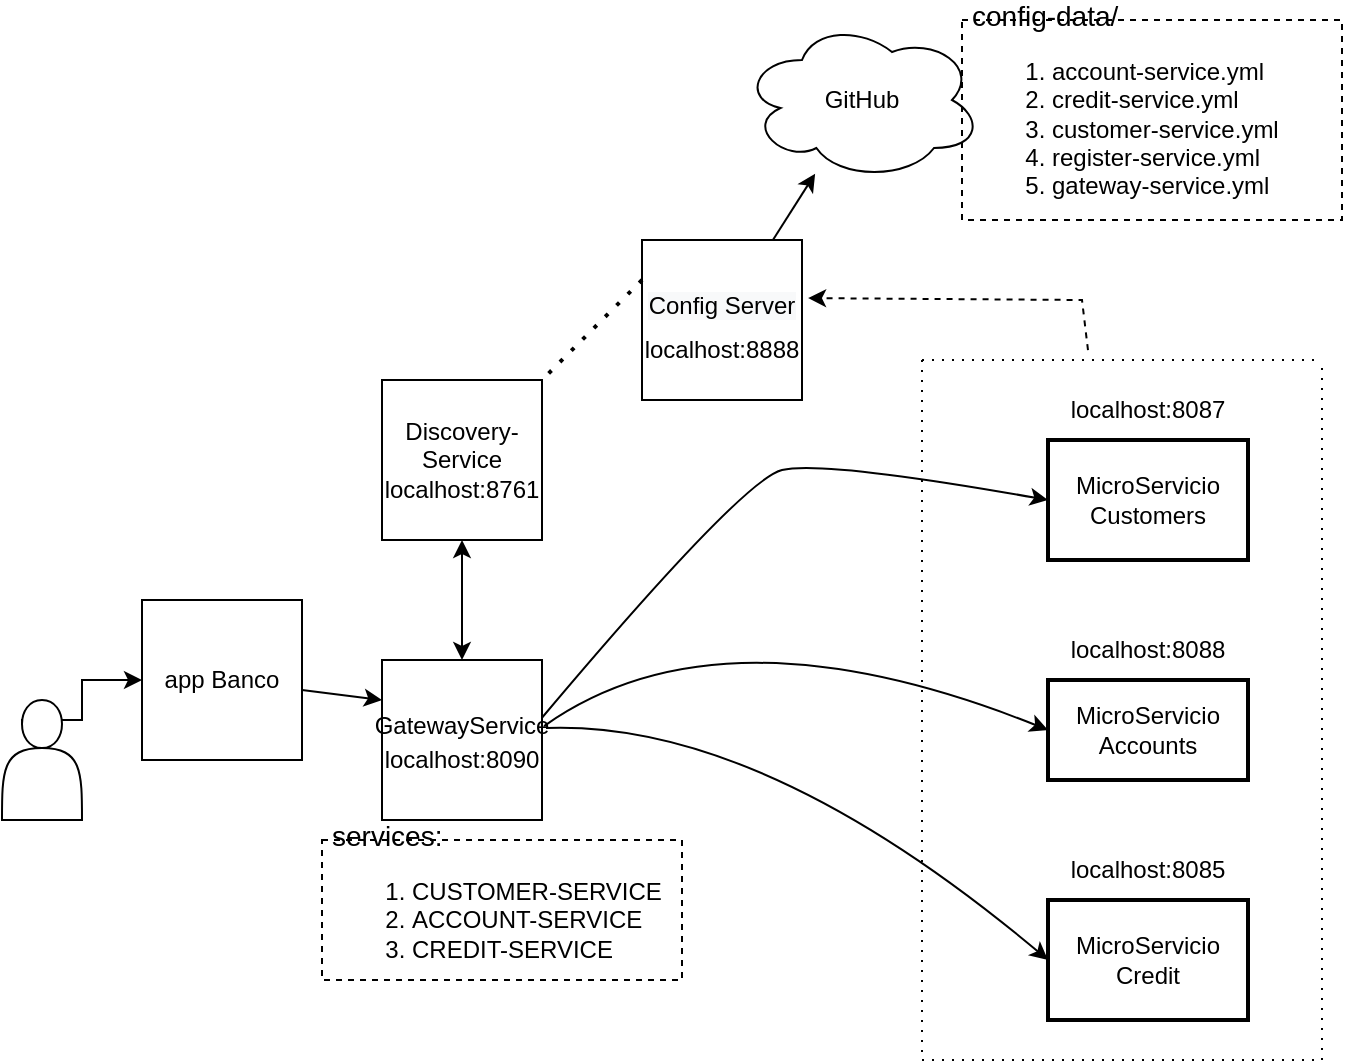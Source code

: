 <mxfile version="20.2.8" type="github">
  <diagram id="wFE0QG_FPsp0jaGvCLVb" name="Page-1">
    <mxGraphModel dx="868" dy="482" grid="1" gridSize="10" guides="1" tooltips="1" connect="1" arrows="1" fold="1" page="1" pageScale="1" pageWidth="850" pageHeight="1100" math="0" shadow="0">
      <root>
        <mxCell id="0" />
        <mxCell id="1" parent="0" />
        <mxCell id="ecDhr_SUKPzhUWiLF1AI-13" style="edgeStyle=orthogonalEdgeStyle;rounded=0;orthogonalLoop=1;jettySize=auto;html=1;exitX=0.25;exitY=0.2;exitDx=0;exitDy=0;exitPerimeter=0;" parent="1" source="ecDhr_SUKPzhUWiLF1AI-12" edge="1" target="ecDhr_SUKPzhUWiLF1AI-14">
          <mxGeometry relative="1" as="geometry">
            <mxPoint x="130" y="290" as="targetPoint" />
            <Array as="points">
              <mxPoint x="50" y="370" />
              <mxPoint x="80" y="370" />
              <mxPoint x="80" y="350" />
            </Array>
          </mxGeometry>
        </mxCell>
        <mxCell id="ecDhr_SUKPzhUWiLF1AI-12" value="" style="shape=actor;whiteSpace=wrap;html=1;" parent="1" vertex="1">
          <mxGeometry x="40" y="360" width="40" height="60" as="geometry" />
        </mxCell>
        <mxCell id="ecDhr_SUKPzhUWiLF1AI-14" value="app Banco" style="whiteSpace=wrap;html=1;aspect=fixed;" parent="1" vertex="1">
          <mxGeometry x="110" y="310" width="80" height="80" as="geometry" />
        </mxCell>
        <mxCell id="ecDhr_SUKPzhUWiLF1AI-15" value="" style="curved=1;endArrow=classic;html=1;rounded=0;entryX=0;entryY=0.5;entryDx=0;entryDy=0;exitX=0.988;exitY=0.375;exitDx=0;exitDy=0;exitPerimeter=0;" parent="1" target="ecDhr_SUKPzhUWiLF1AI-2" edge="1" source="QwJdkXdDj5PMeQ1F39rr-1">
          <mxGeometry width="50" height="50" relative="1" as="geometry">
            <mxPoint x="360" y="290" as="sourcePoint" />
            <mxPoint x="410" y="240" as="targetPoint" />
            <Array as="points">
              <mxPoint x="410" y="250" />
              <mxPoint x="450" y="240" />
            </Array>
          </mxGeometry>
        </mxCell>
        <mxCell id="ecDhr_SUKPzhUWiLF1AI-16" value="" style="curved=1;endArrow=classic;html=1;rounded=0;entryX=0;entryY=0.5;entryDx=0;entryDy=0;exitX=1.013;exitY=0.413;exitDx=0;exitDy=0;exitPerimeter=0;" parent="1" target="ecDhr_SUKPzhUWiLF1AI-3" edge="1" source="QwJdkXdDj5PMeQ1F39rr-1">
          <mxGeometry width="50" height="50" relative="1" as="geometry">
            <mxPoint x="360" y="290" as="sourcePoint" />
            <mxPoint x="430" y="360" as="targetPoint" />
            <Array as="points">
              <mxPoint x="400" y="310" />
            </Array>
          </mxGeometry>
        </mxCell>
        <mxCell id="upk0esoUlvN172wJQaYy-2" value="" style="curved=1;endArrow=classic;html=1;rounded=0;entryX=0;entryY=0.5;entryDx=0;entryDy=0;exitX=1.025;exitY=0.425;exitDx=0;exitDy=0;exitPerimeter=0;" parent="1" target="upk0esoUlvN172wJQaYy-1" edge="1" source="QwJdkXdDj5PMeQ1F39rr-1">
          <mxGeometry width="50" height="50" relative="1" as="geometry">
            <mxPoint x="360" y="290" as="sourcePoint" />
            <mxPoint x="230" y="470" as="targetPoint" />
            <Array as="points">
              <mxPoint x="420" y="370" />
            </Array>
          </mxGeometry>
        </mxCell>
        <mxCell id="upk0esoUlvN172wJQaYy-6" value="" style="swimlane;startSize=0;rounded=0;fillColor=none;gradientColor=none;dashed=1;dashPattern=1 4;" parent="1" vertex="1">
          <mxGeometry x="500" y="190" width="200" height="350" as="geometry" />
        </mxCell>
        <mxCell id="2izcpCNhGacUmRU1CA1P-1" value="localhost:8087" style="text;html=1;strokeColor=none;fillColor=none;align=center;verticalAlign=middle;whiteSpace=wrap;rounded=0;dashed=1;dashPattern=1 4;" parent="upk0esoUlvN172wJQaYy-6" vertex="1">
          <mxGeometry x="83" y="10" width="60" height="30" as="geometry" />
        </mxCell>
        <mxCell id="2izcpCNhGacUmRU1CA1P-3" value="localhost:8088" style="text;html=1;strokeColor=none;fillColor=none;align=center;verticalAlign=middle;whiteSpace=wrap;rounded=0;dashed=1;dashPattern=1 4;" parent="upk0esoUlvN172wJQaYy-6" vertex="1">
          <mxGeometry x="83" y="130" width="60" height="30" as="geometry" />
        </mxCell>
        <mxCell id="2izcpCNhGacUmRU1CA1P-4" value="localhost:8085" style="text;html=1;strokeColor=none;fillColor=none;align=center;verticalAlign=middle;whiteSpace=wrap;rounded=0;dashed=1;dashPattern=1 4;" parent="upk0esoUlvN172wJQaYy-6" vertex="1">
          <mxGeometry x="83" y="240" width="60" height="30" as="geometry" />
        </mxCell>
        <mxCell id="ecDhr_SUKPzhUWiLF1AI-2" value="MicroServicio Customers" style="rounded=0;whiteSpace=wrap;html=1;absoluteArcSize=1;arcSize=14;strokeWidth=2;" parent="upk0esoUlvN172wJQaYy-6" vertex="1">
          <mxGeometry x="63" y="40" width="100" height="60" as="geometry" />
        </mxCell>
        <mxCell id="ecDhr_SUKPzhUWiLF1AI-3" value="MicroServicio Accounts" style="rounded=0;whiteSpace=wrap;html=1;absoluteArcSize=1;arcSize=14;strokeWidth=2;" parent="upk0esoUlvN172wJQaYy-6" vertex="1">
          <mxGeometry x="63" y="160" width="100" height="50" as="geometry" />
        </mxCell>
        <mxCell id="upk0esoUlvN172wJQaYy-1" value="MicroServicio Credit" style="rounded=0;whiteSpace=wrap;html=1;absoluteArcSize=1;arcSize=14;strokeWidth=2;" parent="upk0esoUlvN172wJQaYy-6" vertex="1">
          <mxGeometry x="63" y="270" width="100" height="60" as="geometry" />
        </mxCell>
        <mxCell id="2izcpCNhGacUmRU1CA1P-5" value="GitHub" style="ellipse;shape=cloud;whiteSpace=wrap;html=1;" parent="1" vertex="1">
          <mxGeometry x="410" y="20" width="120" height="80" as="geometry" />
        </mxCell>
        <mxCell id="2izcpCNhGacUmRU1CA1P-7" value="&#xa;&lt;span style=&quot;color: rgb(0, 0, 0); font-family: Helvetica; font-size: 12px; font-style: normal; font-variant-ligatures: normal; font-variant-caps: normal; font-weight: 400; letter-spacing: normal; orphans: 2; text-align: center; text-indent: 0px; text-transform: none; widows: 2; word-spacing: 0px; -webkit-text-stroke-width: 0px; background-color: rgb(248, 249, 250); text-decoration-thickness: initial; text-decoration-style: initial; text-decoration-color: initial; float: none; display: inline !important;&quot;&gt;Config Server&lt;/span&gt;&#xa;&#xa;" style="whiteSpace=wrap;html=1;aspect=fixed;" parent="1" vertex="1">
          <mxGeometry x="360" y="130" width="80" height="80" as="geometry" />
        </mxCell>
        <mxCell id="2izcpCNhGacUmRU1CA1P-8" value="" style="endArrow=classic;html=1;rounded=0;" parent="1" source="2izcpCNhGacUmRU1CA1P-7" target="2izcpCNhGacUmRU1CA1P-5" edge="1">
          <mxGeometry relative="1" as="geometry">
            <mxPoint x="250" y="590" as="sourcePoint" />
            <mxPoint x="330" y="520" as="targetPoint" />
          </mxGeometry>
        </mxCell>
        <mxCell id="2izcpCNhGacUmRU1CA1P-11" value="&lt;span style=&quot;font-size: 14px; background-color: initial;&quot;&gt;config-data/&lt;/span&gt;&lt;br&gt;&lt;div style=&quot;&quot;&gt;&lt;ol&gt;&lt;li&gt;&lt;span style=&quot;background-color: initial;&quot;&gt;account-service.yml&lt;/span&gt;&lt;/li&gt;&lt;li&gt;&lt;span style=&quot;background-color: initial;&quot;&gt;credit-service.yml&lt;/span&gt;&lt;/li&gt;&lt;li&gt;&lt;span style=&quot;background-color: initial;&quot;&gt;customer-service.yml&lt;/span&gt;&lt;/li&gt;&lt;li&gt;&lt;span style=&quot;background-color: initial;&quot;&gt;register-service.yml&lt;/span&gt;&lt;/li&gt;&lt;li&gt;&lt;span style=&quot;background-color: initial;&quot;&gt;gateway-service.yml&lt;/span&gt;&lt;/li&gt;&lt;/ol&gt;&lt;/div&gt;&lt;p&gt;.&lt;/p&gt;" style="text;html=1;spacing=5;spacingTop=-20;whiteSpace=wrap;overflow=hidden;rounded=0;dashed=1;strokeColor=default;" parent="1" vertex="1">
          <mxGeometry x="520" y="20" width="190" height="100" as="geometry" />
        </mxCell>
        <mxCell id="QwJdkXdDj5PMeQ1F39rr-1" value="GatewayService&lt;br&gt;&lt;span style=&quot;color: rgba(0, 0, 0, 0); font-family: monospace; font-size: 0px; text-align: start;&quot;&gt;%3CmxGraphModel%3E%3Croot%3E%3CmxCell%20id%3D%220%22%2F%3E%3CmxCell%20id%3D%221%22%20parent%3D%220%22%2F%3E%3CmxCell%20id%3D%222%22%20value%3D%22localhost%3A8888%22%20style%3D%22text%3Bhtml%3D1%3BstrokeColor%3Dnone%3BfillColor%3Dnone%3Balign%3Dcenter%3BverticalAlign%3Dmiddle%3BwhiteSpace%3Dwrap%3Brounded%3D0%3Bdashed%3D1%3BdashPattern%3D1%204%3B%22%20vertex%3D%221%22%20parent%3D%221%22%3E%3CmxGeometry%20x%3D%22295%22%20y%3D%22540%22%20width%3D%2260%22%20height%3D%2230%22%20as%3D%22geometry%22%2F%3E%3C%2FmxCell%3E%3C%2Froot%3E%3C%2FmxGraphModel%3E&lt;/span&gt;" style="whiteSpace=wrap;html=1;aspect=fixed;" vertex="1" parent="1">
          <mxGeometry x="230" y="340" width="80" height="80" as="geometry" />
        </mxCell>
        <mxCell id="QwJdkXdDj5PMeQ1F39rr-3" value="localhost:8888" style="text;html=1;strokeColor=none;fillColor=none;align=center;verticalAlign=middle;whiteSpace=wrap;rounded=0;dashed=1;dashPattern=1 4;" vertex="1" parent="1">
          <mxGeometry x="370" y="170" width="60" height="30" as="geometry" />
        </mxCell>
        <mxCell id="QwJdkXdDj5PMeQ1F39rr-4" value="localhost:8090" style="text;html=1;strokeColor=none;fillColor=none;align=center;verticalAlign=middle;whiteSpace=wrap;rounded=0;dashed=1;dashPattern=1 4;" vertex="1" parent="1">
          <mxGeometry x="240" y="375" width="60" height="30" as="geometry" />
        </mxCell>
        <mxCell id="QwJdkXdDj5PMeQ1F39rr-5" value="" style="endArrow=classic;html=1;rounded=0;entryX=0;entryY=0.25;entryDx=0;entryDy=0;" edge="1" parent="1" source="ecDhr_SUKPzhUWiLF1AI-14" target="QwJdkXdDj5PMeQ1F39rr-1">
          <mxGeometry width="50" height="50" relative="1" as="geometry">
            <mxPoint x="400" y="360" as="sourcePoint" />
            <mxPoint x="450" y="310" as="targetPoint" />
          </mxGeometry>
        </mxCell>
        <mxCell id="QwJdkXdDj5PMeQ1F39rr-6" value="Discovery-Service&lt;br&gt;&lt;span style=&quot;color: rgba(0, 0, 0, 0); font-family: monospace; font-size: 0px; text-align: start;&quot;&gt;%3CmxGraphModel%3E%3Croot%3E%3CmxCell%20id%3D%220%22%2F%3E%3CmxCell%20id%3D%221%22%20parent%3D%220%22%2F%3E%3CmxCell%20id%3D%222%22%20value%3D%22localhost%3A8888%22%20style%3D%22text%3Bhtml%3D1%3BstrokeColor%3Dnone%3BfillColor%3Dnone%3Balign%3Dcenter%3BverticalAlign%3Dmiddle%3BwhiteSpace%3Dwrap%3Brounded%3D0%3Bdashed%3D1%3BdashPattern%3D1%204%3B%22%20vertex%3D%221%22%20parent%3D%221%22%3E%3CmxGeometry%20x%3D%22295%22%20y%3D%22540%22%20width%3D%2260%22%20height%3D%2230%22%20as%3D%22geometry%22%2F%3E%3C%2FmxCell%3E%3C%2Froot%3E%3C%2FmxGraphModel%3E&lt;/span&gt;" style="whiteSpace=wrap;html=1;aspect=fixed;" vertex="1" parent="1">
          <mxGeometry x="230" y="200" width="80" height="80" as="geometry" />
        </mxCell>
        <mxCell id="QwJdkXdDj5PMeQ1F39rr-7" value="localhost:8761" style="text;html=1;strokeColor=none;fillColor=none;align=center;verticalAlign=middle;whiteSpace=wrap;rounded=0;dashed=1;dashPattern=1 4;" vertex="1" parent="1">
          <mxGeometry x="240" y="240" width="60" height="30" as="geometry" />
        </mxCell>
        <mxCell id="QwJdkXdDj5PMeQ1F39rr-10" value="&lt;span style=&quot;font-size: 14px; background-color: initial;&quot;&gt;services:&lt;/span&gt;&lt;br&gt;&lt;div style=&quot;&quot;&gt;&lt;ol&gt;&lt;li&gt;CUSTOMER-SERVICE&lt;/li&gt;&lt;li&gt;ACCOUNT-SERVICE&lt;/li&gt;&lt;li&gt;CREDIT-SERVICE&lt;/li&gt;&lt;/ol&gt;&lt;/div&gt;" style="text;html=1;spacing=5;spacingTop=-20;whiteSpace=wrap;overflow=hidden;rounded=0;dashed=1;strokeColor=default;" vertex="1" parent="1">
          <mxGeometry x="200" y="430" width="180" height="70" as="geometry" />
        </mxCell>
        <mxCell id="QwJdkXdDj5PMeQ1F39rr-11" value="" style="endArrow=classic;startArrow=classic;html=1;rounded=0;entryX=0.5;entryY=1;entryDx=0;entryDy=0;" edge="1" parent="1" source="QwJdkXdDj5PMeQ1F39rr-1" target="QwJdkXdDj5PMeQ1F39rr-6">
          <mxGeometry width="50" height="50" relative="1" as="geometry">
            <mxPoint x="280" y="249.289" as="sourcePoint" />
            <mxPoint x="280" y="199.289" as="targetPoint" />
          </mxGeometry>
        </mxCell>
        <mxCell id="QwJdkXdDj5PMeQ1F39rr-12" value="" style="endArrow=none;dashed=1;html=1;dashPattern=1 3;strokeWidth=2;rounded=0;exitX=0;exitY=0.25;exitDx=0;exitDy=0;" edge="1" parent="1" source="2izcpCNhGacUmRU1CA1P-7" target="QwJdkXdDj5PMeQ1F39rr-6">
          <mxGeometry width="50" height="50" relative="1" as="geometry">
            <mxPoint x="350" y="110" as="sourcePoint" />
            <mxPoint x="330" y="290" as="targetPoint" />
          </mxGeometry>
        </mxCell>
        <mxCell id="QwJdkXdDj5PMeQ1F39rr-15" value="" style="endArrow=classic;html=1;rounded=0;exitX=0.415;exitY=-0.014;exitDx=0;exitDy=0;dashed=1;entryX=1.038;entryY=0.363;entryDx=0;entryDy=0;entryPerimeter=0;exitPerimeter=0;" edge="1" parent="1" source="upk0esoUlvN172wJQaYy-6" target="2izcpCNhGacUmRU1CA1P-7">
          <mxGeometry width="50" height="50" relative="1" as="geometry">
            <mxPoint x="600" y="200" as="sourcePoint" />
            <mxPoint x="650" y="150" as="targetPoint" />
            <Array as="points">
              <mxPoint x="580" y="160" />
            </Array>
          </mxGeometry>
        </mxCell>
      </root>
    </mxGraphModel>
  </diagram>
</mxfile>
